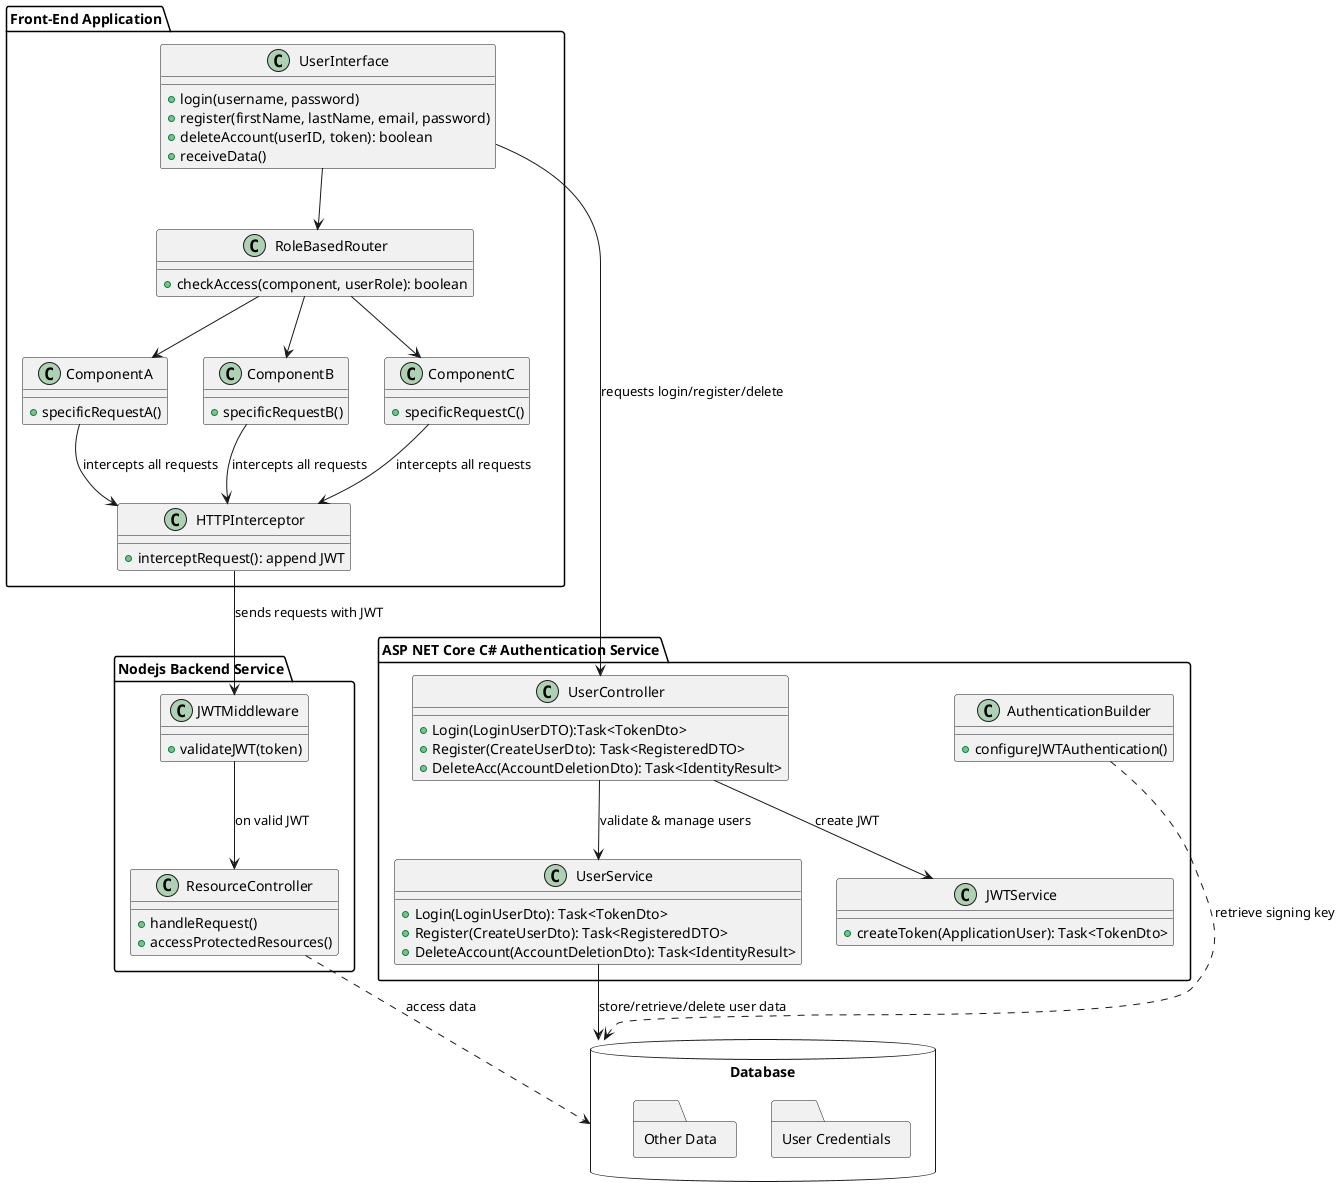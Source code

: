 @startuml

!define RECTANGLE class

package "Front-End Application" {
    RECTANGLE ComponentA {
        +specificRequestA()
    }
    RECTANGLE ComponentB {
        +specificRequestB()
    }
    RECTANGLE ComponentC {
        +specificRequestC()
    }
    RECTANGLE RoleBasedRouter {
        +checkAccess(component, userRole): boolean 
    }
    RECTANGLE HTTPInterceptor {
        +interceptRequest(): append JWT
    }
    RECTANGLE UserInterface {
        +login(username, password)
        +register(firstName, lastName, email, password)
        +deleteAccount(userID, token): boolean 
        +receiveData()
    }
}

package "ASP NET Core C# Authentication Service" {
    RECTANGLE AuthenticationBuilder {
        +configureJWTAuthentication() 
    }
    RECTANGLE UserController {
        +Login(LoginUserDTO):Task<TokenDto>
        +Register(CreateUserDto): Task<RegisteredDTO>
        +DeleteAcc(AccountDeletionDto): Task<IdentityResult>
    }
    RECTANGLE UserService {
        +Login(LoginUserDto): Task<TokenDto>
        +Register(CreateUserDto): Task<RegisteredDTO>
        +DeleteAccount(AccountDeletionDto): Task<IdentityResult>
    }
    RECTANGLE JWTService {
        +createToken(ApplicationUser): Task<TokenDto>
    }
}

package "Nodejs Backend Service" {
    RECTANGLE JWTMiddleware {
        +validateJWT(token)
    }
    RECTANGLE ResourceController {
        +handleRequest()
        +accessProtectedResources()
    }
}

database "Database" {
    folder "User Credentials" {
    }
    folder "Other Data" {
    }
}

UserInterface --> RoleBasedRouter
RoleBasedRouter --> ComponentA
RoleBasedRouter --> ComponentB
RoleBasedRouter --> ComponentC
ComponentA --> HTTPInterceptor : intercepts all requests
ComponentB --> HTTPInterceptor : intercepts all requests
ComponentC --> HTTPInterceptor : intercepts all requests
UserInterface --> UserController : requests login/register/delete
UserController --> UserService : validate & manage users
UserService --> Database : store/retrieve/delete user data
UserController --> JWTService : create JWT
AuthenticationBuilder ..> Database : retrieve signing key
HTTPInterceptor --> JWTMiddleware : sends requests with JWT
JWTMiddleware --> ResourceController : on valid JWT
ResourceController ..> Database : access data

@enduml
